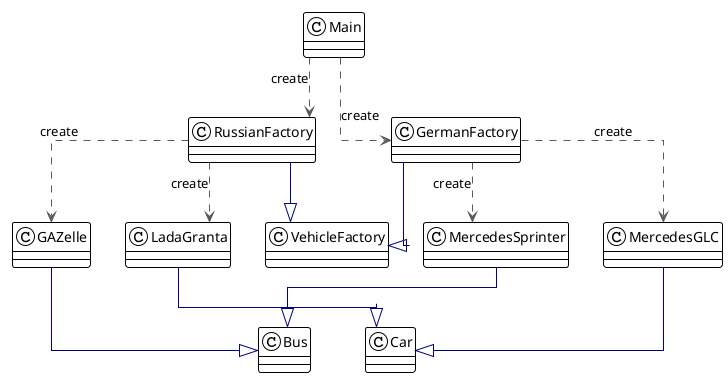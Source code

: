 @startuml

!theme plain
top to bottom direction
skinparam linetype ortho

class Bus
class Car
class GAZelle
class GermanFactory
class LadaGranta
class Main
class MercedesGLC
class MercedesSprinter
class RussianFactory
class VehicleFactory

GAZelle           -[#000082,plain]-^  Bus              
GermanFactory     -[#595959,dashed]->  MercedesGLC      : "«create»"
GermanFactory     -[#595959,dashed]->  MercedesSprinter : "«create»"
GermanFactory     -[#000082,plain]-^  VehicleFactory   
LadaGranta        -[#000082,plain]-^  Car              
Main              -[#595959,dashed]->  GermanFactory    : "«create»"
Main              -[#595959,dashed]->  RussianFactory   : "«create»"
MercedesGLC       -[#000082,plain]-^  Car              
MercedesSprinter  -[#000082,plain]-^  Bus              
RussianFactory    -[#595959,dashed]->  GAZelle          : "«create»"
RussianFactory    -[#595959,dashed]->  LadaGranta       : "«create»"
RussianFactory    -[#000082,plain]-^  VehicleFactory   
@enduml
